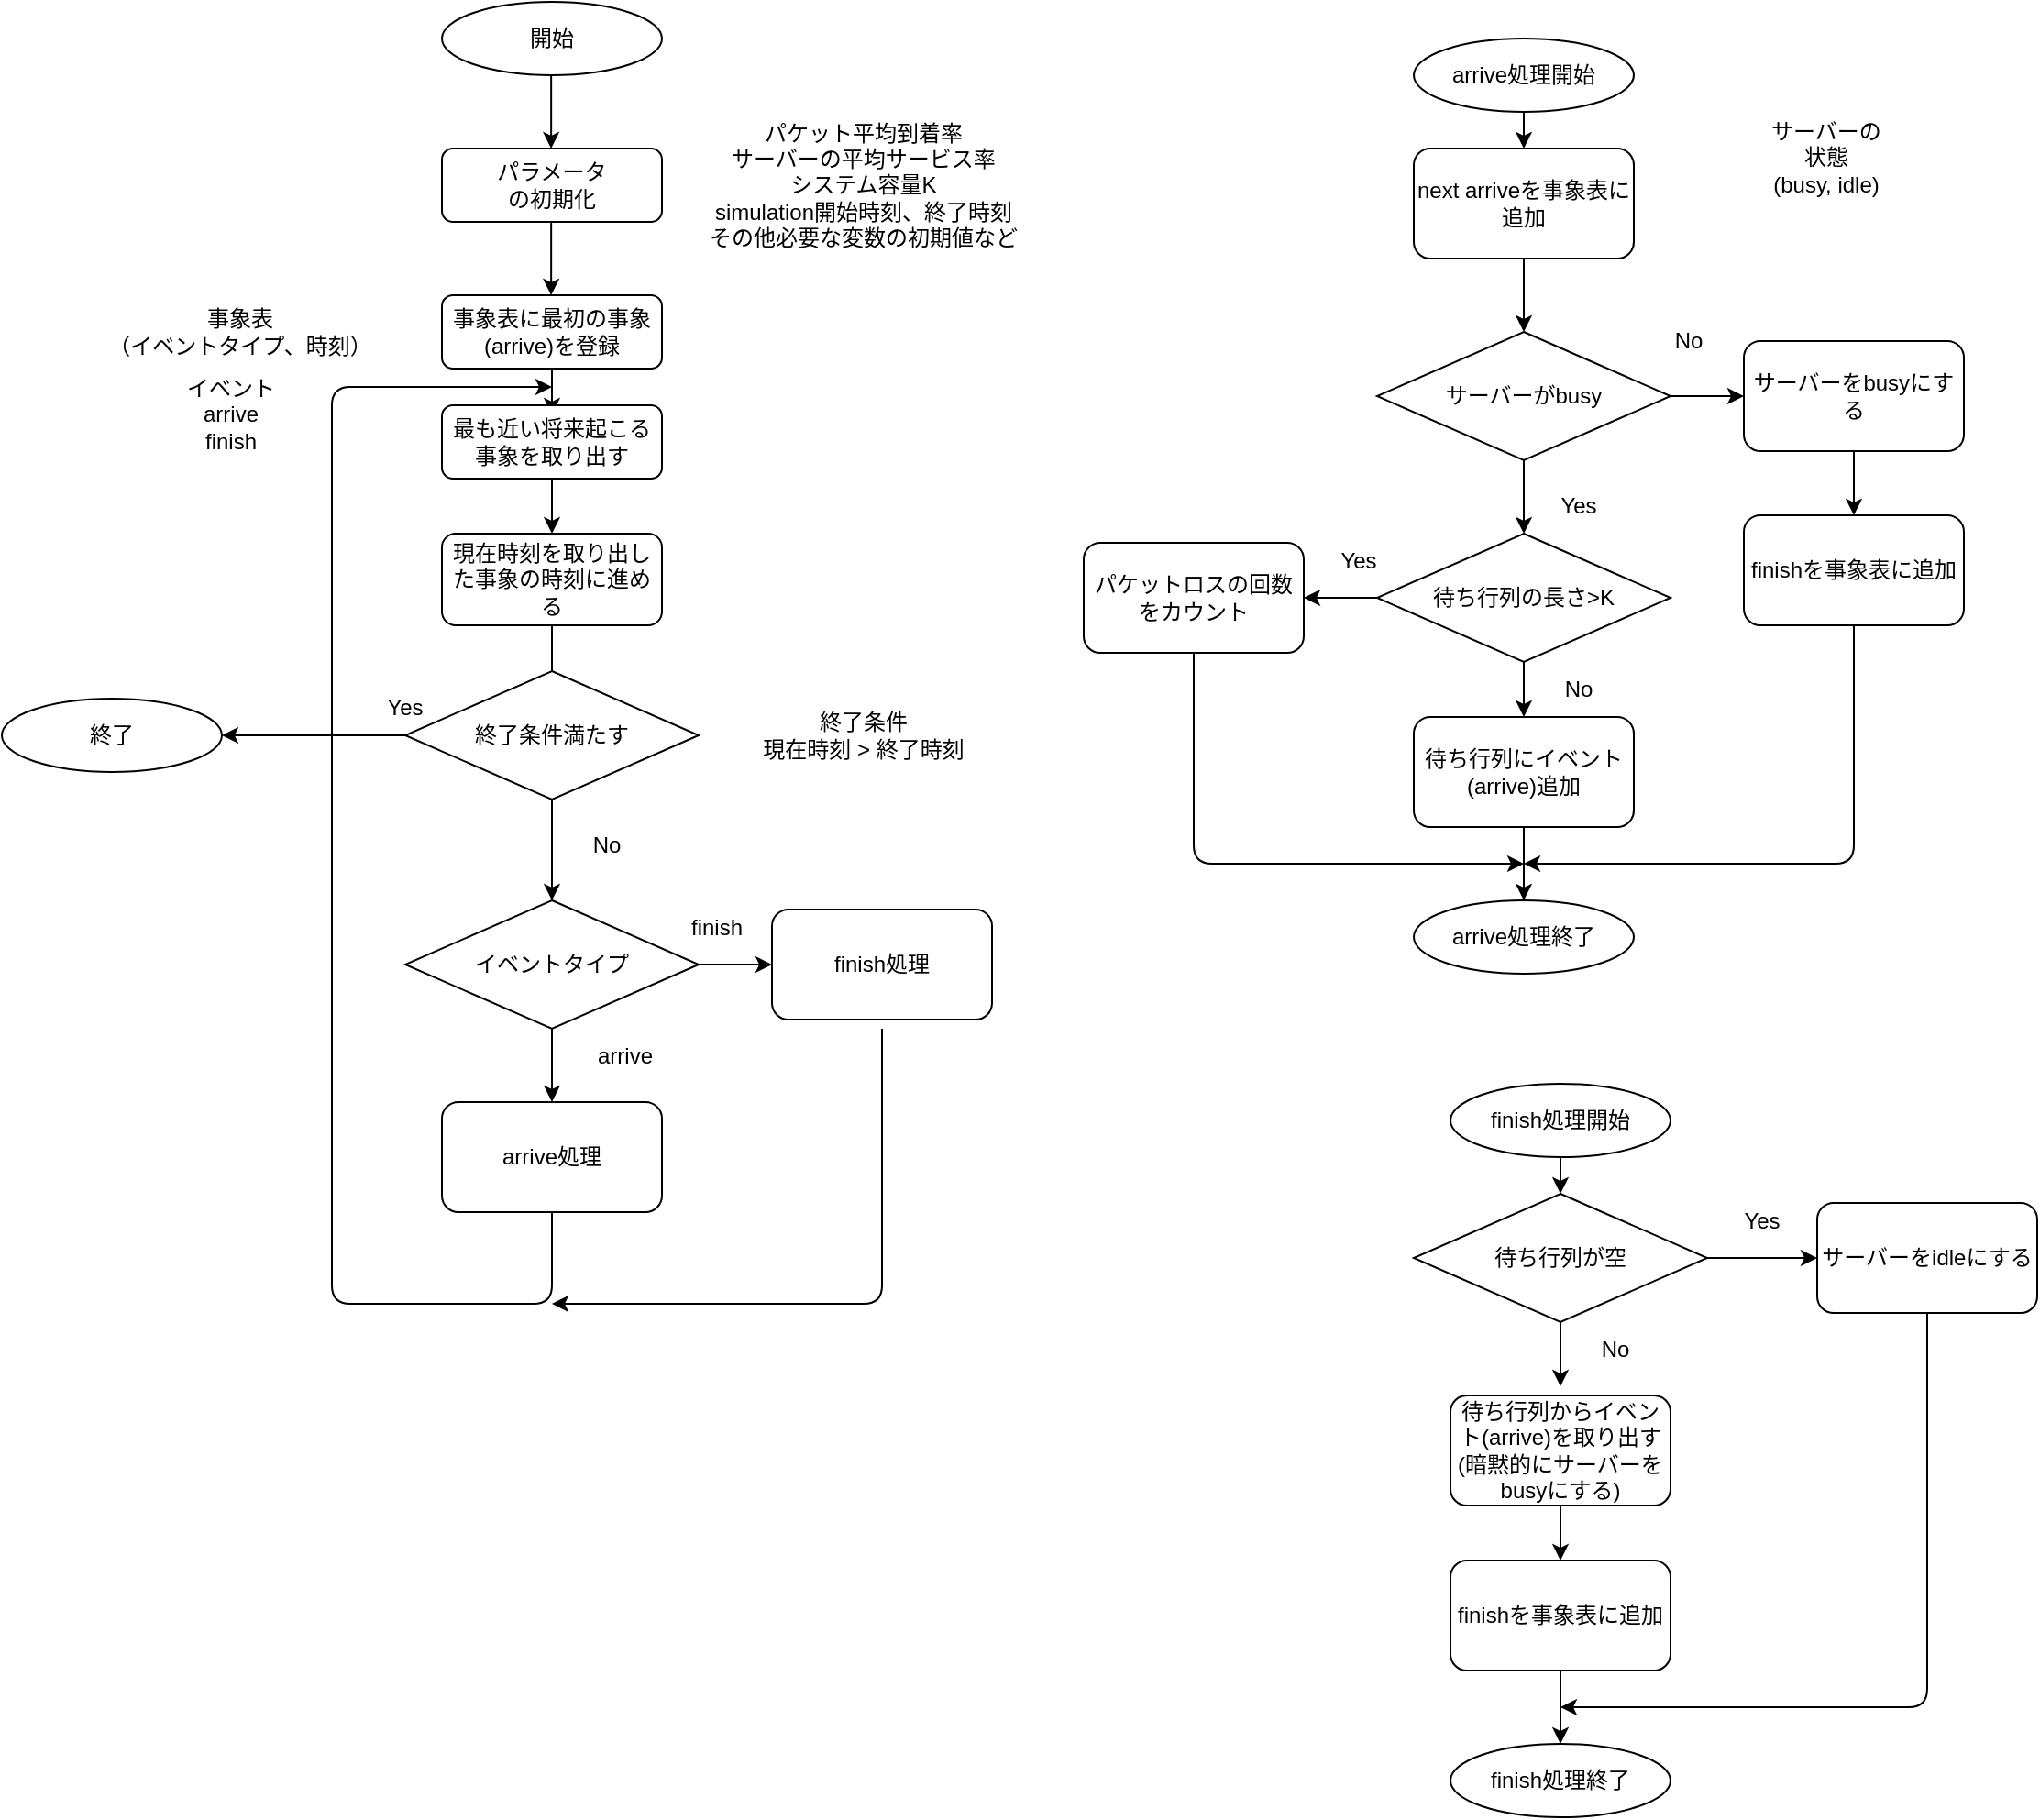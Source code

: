 <mxfile>
    <diagram id="95Ddbhb3OlrkEIl0QinA" name="Page-1">
        <mxGraphModel dx="1240" dy="1123" grid="1" gridSize="10" guides="1" tooltips="1" connect="1" arrows="1" fold="1" page="1" pageScale="1" pageWidth="850" pageHeight="1100" math="0" shadow="0">
            <root>
                <mxCell id="0"/>
                <mxCell id="1" parent="0"/>
                <mxCell id="27" value="開始" style="ellipse;whiteSpace=wrap;html=1;strokeColor=default;fillColor=default;" parent="1" vertex="1">
                    <mxGeometry x="520" y="120" width="120" height="40" as="geometry"/>
                </mxCell>
                <mxCell id="28" value="パラメータ&lt;br&gt;の初期化" style="rounded=1;whiteSpace=wrap;html=1;strokeColor=default;" parent="1" vertex="1">
                    <mxGeometry x="520" y="200" width="120" height="40" as="geometry"/>
                </mxCell>
                <mxCell id="31" value="" style="edgeStyle=none;html=1;strokeColor=default;" parent="1" source="29" edge="1">
                    <mxGeometry relative="1" as="geometry">
                        <mxPoint x="580" y="345" as="targetPoint"/>
                    </mxGeometry>
                </mxCell>
                <mxCell id="29" value="事象表に最初の事象(arrive)を登録" style="rounded=1;whiteSpace=wrap;html=1;strokeColor=default;" parent="1" vertex="1">
                    <mxGeometry x="520" y="280" width="120" height="40" as="geometry"/>
                </mxCell>
                <mxCell id="33" value="終了" style="ellipse;whiteSpace=wrap;html=1;fillColor=none;" parent="1" vertex="1">
                    <mxGeometry x="280" y="500" width="120" height="40" as="geometry"/>
                </mxCell>
                <mxCell id="51" value="" style="edgeStyle=none;html=1;strokeColor=default;" parent="1" edge="1">
                    <mxGeometry relative="1" as="geometry">
                        <mxPoint x="579.57" y="160" as="sourcePoint"/>
                        <mxPoint x="579.57" y="200.0" as="targetPoint"/>
                    </mxGeometry>
                </mxCell>
                <mxCell id="52" value="" style="edgeStyle=none;html=1;strokeColor=default;" parent="1" edge="1">
                    <mxGeometry relative="1" as="geometry">
                        <mxPoint x="579.57" y="240" as="sourcePoint"/>
                        <mxPoint x="579.57" y="280.0" as="targetPoint"/>
                    </mxGeometry>
                </mxCell>
                <mxCell id="59" value="サーバーの状態&lt;br&gt;(busy, idle)" style="text;html=1;align=center;verticalAlign=middle;whiteSpace=wrap;rounded=0;strokeColor=none;" parent="1" vertex="1">
                    <mxGeometry x="1240" y="190" width="70" height="30" as="geometry"/>
                </mxCell>
                <mxCell id="72" value="パケット平均到着率&lt;br&gt;サーバーの平均サービス率&lt;br&gt;システム容量K&lt;br&gt;simulation開始時刻、終了時刻&lt;br&gt;その他必要な変数の初期値など" style="text;html=1;align=center;verticalAlign=middle;whiteSpace=wrap;rounded=0;strokeColor=none;" parent="1" vertex="1">
                    <mxGeometry x="650" y="170" width="200" height="100" as="geometry"/>
                </mxCell>
                <mxCell id="74" value="イベント&lt;br&gt;arrive&lt;br&gt;finish" style="text;html=1;align=center;verticalAlign=middle;whiteSpace=wrap;rounded=0;strokeColor=none;" parent="1" vertex="1">
                    <mxGeometry x="360" y="325" width="90" height="40" as="geometry"/>
                </mxCell>
                <mxCell id="90" value="" style="edgeStyle=none;html=1;strokeColor=default;" parent="1" source="76" target="87" edge="1">
                    <mxGeometry relative="1" as="geometry"/>
                </mxCell>
                <mxCell id="76" value="最も近い将来起こる事象を取り出す" style="rounded=1;whiteSpace=wrap;html=1;strokeColor=default;" parent="1" vertex="1">
                    <mxGeometry x="520" y="340" width="120" height="40" as="geometry"/>
                </mxCell>
                <mxCell id="80" value="" style="edgeStyle=none;html=1;strokeColor=default;" parent="1" source="77" target="79" edge="1">
                    <mxGeometry relative="1" as="geometry"/>
                </mxCell>
                <mxCell id="178" value="" style="edgeStyle=none;html=1;strokeColor=default;" edge="1" parent="1" source="77" target="85">
                    <mxGeometry relative="1" as="geometry"/>
                </mxCell>
                <mxCell id="77" value="イベントタイプ" style="rhombus;whiteSpace=wrap;html=1;strokeColor=default;" parent="1" vertex="1">
                    <mxGeometry x="500" y="610" width="160" height="70" as="geometry"/>
                </mxCell>
                <mxCell id="79" value="arrive処理" style="rounded=1;whiteSpace=wrap;html=1;strokeColor=default;" parent="1" vertex="1">
                    <mxGeometry x="520" y="720" width="120" height="60" as="geometry"/>
                </mxCell>
                <mxCell id="82" value="finish" style="text;html=1;align=center;verticalAlign=middle;whiteSpace=wrap;rounded=0;strokeColor=none;" parent="1" vertex="1">
                    <mxGeometry x="640" y="610" width="60" height="30" as="geometry"/>
                </mxCell>
                <mxCell id="84" value="事象表&lt;br&gt;（イベントタイプ、時刻）" style="text;html=1;align=center;verticalAlign=middle;whiteSpace=wrap;rounded=0;strokeColor=none;" parent="1" vertex="1">
                    <mxGeometry x="320" y="280" width="180" height="40" as="geometry"/>
                </mxCell>
                <mxCell id="85" value="finish処理" style="rounded=1;whiteSpace=wrap;html=1;strokeColor=default;" parent="1" vertex="1">
                    <mxGeometry x="700" y="615" width="120" height="60" as="geometry"/>
                </mxCell>
                <mxCell id="91" value="" style="edgeStyle=none;html=1;entryX=0.5;entryY=0;entryDx=0;entryDy=0;strokeColor=default;" parent="1" source="87" target="77" edge="1">
                    <mxGeometry relative="1" as="geometry">
                        <mxPoint x="595.789" y="480" as="targetPoint"/>
                    </mxGeometry>
                </mxCell>
                <mxCell id="87" value="現在時刻を取り出した事象の時刻に進める" style="rounded=1;whiteSpace=wrap;html=1;strokeColor=default;" parent="1" vertex="1">
                    <mxGeometry x="520" y="410" width="120" height="50" as="geometry"/>
                </mxCell>
                <mxCell id="92" value="arrive" style="text;html=1;align=center;verticalAlign=middle;whiteSpace=wrap;rounded=0;strokeColor=none;" parent="1" vertex="1">
                    <mxGeometry x="590" y="680" width="60" height="30" as="geometry"/>
                </mxCell>
                <mxCell id="98" value="Yes" style="text;html=1;align=center;verticalAlign=middle;whiteSpace=wrap;rounded=0;strokeColor=none;" parent="1" vertex="1">
                    <mxGeometry x="470" y="490" width="60" height="30" as="geometry"/>
                </mxCell>
                <mxCell id="106" value="" style="edgeStyle=none;html=1;strokeColor=default;" parent="1" target="105" edge="1">
                    <mxGeometry relative="1" as="geometry">
                        <mxPoint x="1110" y="170" as="sourcePoint"/>
                    </mxGeometry>
                </mxCell>
                <mxCell id="108" value="" style="edgeStyle=none;html=1;strokeColor=default;" parent="1" source="105" target="107" edge="1">
                    <mxGeometry relative="1" as="geometry"/>
                </mxCell>
                <mxCell id="105" value="next arriveを事象表に追加" style="rounded=1;whiteSpace=wrap;html=1;strokeColor=default;" parent="1" vertex="1">
                    <mxGeometry x="1050" y="200" width="120" height="60" as="geometry"/>
                </mxCell>
                <mxCell id="115" value="" style="edgeStyle=none;html=1;strokeColor=default;" parent="1" source="107" target="112" edge="1">
                    <mxGeometry relative="1" as="geometry"/>
                </mxCell>
                <mxCell id="125" value="" style="edgeStyle=none;html=1;strokeColor=default;" parent="1" source="107" target="124" edge="1">
                    <mxGeometry relative="1" as="geometry"/>
                </mxCell>
                <mxCell id="107" value="サーバーがbusy" style="rhombus;whiteSpace=wrap;html=1;strokeColor=default;" parent="1" vertex="1">
                    <mxGeometry x="1030" y="300" width="160" height="70" as="geometry"/>
                </mxCell>
                <mxCell id="113" value="" style="edgeStyle=none;html=1;strokeColor=default;" parent="1" source="112" edge="1">
                    <mxGeometry relative="1" as="geometry">
                        <mxPoint x="990" y="445" as="targetPoint"/>
                    </mxGeometry>
                </mxCell>
                <mxCell id="119" value="" style="edgeStyle=none;html=1;strokeColor=default;" parent="1" source="112" target="118" edge="1">
                    <mxGeometry relative="1" as="geometry"/>
                </mxCell>
                <mxCell id="112" value="待ち行列の長さ&amp;gt;K" style="rhombus;whiteSpace=wrap;html=1;strokeColor=default;" parent="1" vertex="1">
                    <mxGeometry x="1030" y="410" width="160" height="70" as="geometry"/>
                </mxCell>
                <mxCell id="117" value="パケットロスの回数をカウント" style="rounded=1;whiteSpace=wrap;html=1;strokeColor=default;" parent="1" vertex="1">
                    <mxGeometry x="870" y="415" width="120" height="60" as="geometry"/>
                </mxCell>
                <mxCell id="131" value="" style="edgeStyle=none;html=1;strokeColor=default;" parent="1" source="118" target="130" edge="1">
                    <mxGeometry relative="1" as="geometry"/>
                </mxCell>
                <mxCell id="118" value="待ち行列にイベント(arrive)追加" style="rounded=1;whiteSpace=wrap;html=1;strokeColor=default;" parent="1" vertex="1">
                    <mxGeometry x="1050" y="510" width="120" height="60" as="geometry"/>
                </mxCell>
                <mxCell id="120" value="Yes" style="text;html=1;align=center;verticalAlign=middle;whiteSpace=wrap;rounded=0;strokeColor=none;" parent="1" vertex="1">
                    <mxGeometry x="990" y="410" width="60" height="30" as="geometry"/>
                </mxCell>
                <mxCell id="121" value="No" style="text;html=1;align=center;verticalAlign=middle;whiteSpace=wrap;rounded=0;strokeColor=none;" parent="1" vertex="1">
                    <mxGeometry x="1110" y="480" width="60" height="30" as="geometry"/>
                </mxCell>
                <mxCell id="122" value="Yes" style="text;html=1;align=center;verticalAlign=middle;whiteSpace=wrap;rounded=0;strokeColor=none;" parent="1" vertex="1">
                    <mxGeometry x="1110" y="380" width="60" height="30" as="geometry"/>
                </mxCell>
                <mxCell id="123" value="No" style="text;html=1;align=center;verticalAlign=middle;whiteSpace=wrap;rounded=0;strokeColor=none;" parent="1" vertex="1">
                    <mxGeometry x="1170" y="290" width="60" height="30" as="geometry"/>
                </mxCell>
                <mxCell id="127" value="" style="edgeStyle=none;html=1;strokeColor=default;" parent="1" source="124" target="126" edge="1">
                    <mxGeometry relative="1" as="geometry"/>
                </mxCell>
                <mxCell id="124" value="サーバーをbusyにする" style="rounded=1;whiteSpace=wrap;html=1;strokeColor=default;" parent="1" vertex="1">
                    <mxGeometry x="1230" y="305" width="120" height="60" as="geometry"/>
                </mxCell>
                <mxCell id="126" value="finishを事象表に追加" style="rounded=1;whiteSpace=wrap;html=1;strokeColor=default;" parent="1" vertex="1">
                    <mxGeometry x="1230" y="400" width="120" height="60" as="geometry"/>
                </mxCell>
                <mxCell id="129" value="arrive処理開始" style="ellipse;whiteSpace=wrap;html=1;strokeColor=default;" parent="1" vertex="1">
                    <mxGeometry x="1050" y="140" width="120" height="40" as="geometry"/>
                </mxCell>
                <mxCell id="130" value="arrive処理終了" style="ellipse;whiteSpace=wrap;html=1;strokeColor=default;" parent="1" vertex="1">
                    <mxGeometry x="1050" y="610" width="120" height="40" as="geometry"/>
                </mxCell>
                <mxCell id="132" value="" style="edgeStyle=none;html=1;exitX=0.5;exitY=1;exitDx=0;exitDy=0;strokeColor=default;" parent="1" source="117" edge="1">
                    <mxGeometry relative="1" as="geometry">
                        <mxPoint x="670" y="525" as="sourcePoint"/>
                        <mxPoint x="1110" y="590" as="targetPoint"/>
                        <Array as="points">
                            <mxPoint x="930" y="590"/>
                        </Array>
                    </mxGeometry>
                </mxCell>
                <mxCell id="133" value="" style="edgeStyle=none;html=1;exitX=0.5;exitY=1;exitDx=0;exitDy=0;strokeColor=default;" parent="1" edge="1">
                    <mxGeometry relative="1" as="geometry">
                        <mxPoint x="1290" y="460" as="sourcePoint"/>
                        <mxPoint x="1110" y="590" as="targetPoint"/>
                        <Array as="points">
                            <mxPoint x="1290" y="590"/>
                        </Array>
                    </mxGeometry>
                </mxCell>
                <mxCell id="135" value="" style="edgeStyle=none;html=1;strokeColor=default;" parent="1" edge="1">
                    <mxGeometry relative="1" as="geometry">
                        <mxPoint x="1130" y="740.0" as="sourcePoint"/>
                        <mxPoint x="1130" y="770" as="targetPoint"/>
                    </mxGeometry>
                </mxCell>
                <mxCell id="139" value="" style="edgeStyle=none;html=1;exitX=1;exitY=0.5;exitDx=0;exitDy=0;strokeColor=default;" parent="1" source="140" edge="1">
                    <mxGeometry relative="1" as="geometry">
                        <mxPoint x="1270" y="805" as="targetPoint"/>
                    </mxGeometry>
                </mxCell>
                <mxCell id="140" value="待ち行列が空" style="rhombus;whiteSpace=wrap;html=1;strokeColor=default;" parent="1" vertex="1">
                    <mxGeometry x="1050" y="770" width="160" height="70" as="geometry"/>
                </mxCell>
                <mxCell id="147" value="Yes" style="text;html=1;align=center;verticalAlign=middle;whiteSpace=wrap;rounded=0;strokeColor=none;" parent="1" vertex="1">
                    <mxGeometry x="1210" y="770" width="60" height="30" as="geometry"/>
                </mxCell>
                <mxCell id="148" value="No" style="text;html=1;align=center;verticalAlign=middle;whiteSpace=wrap;rounded=0;strokeColor=none;" parent="1" vertex="1">
                    <mxGeometry x="1130" y="840" width="60" height="30" as="geometry"/>
                </mxCell>
                <mxCell id="151" value="" style="edgeStyle=none;html=1;strokeColor=default;" parent="1" edge="1">
                    <mxGeometry relative="1" as="geometry">
                        <mxPoint x="1130" y="840" as="sourcePoint"/>
                        <mxPoint x="1130" y="875" as="targetPoint"/>
                    </mxGeometry>
                </mxCell>
                <mxCell id="154" value="finish処理開始" style="ellipse;whiteSpace=wrap;html=1;strokeColor=default;" parent="1" vertex="1">
                    <mxGeometry x="1070" y="710" width="120" height="40" as="geometry"/>
                </mxCell>
                <mxCell id="158" value="サーバーをidleにする" style="rounded=1;whiteSpace=wrap;html=1;strokeColor=default;" parent="1" vertex="1">
                    <mxGeometry x="1270" y="775" width="120" height="60" as="geometry"/>
                </mxCell>
                <mxCell id="170" value="" style="edgeStyle=none;html=1;strokeColor=default;" parent="1" source="159" edge="1">
                    <mxGeometry relative="1" as="geometry">
                        <mxPoint x="1130" y="970" as="targetPoint"/>
                    </mxGeometry>
                </mxCell>
                <mxCell id="159" value="待ち行列からイベント(arrive)を取り出す&lt;br&gt;(暗黙的にサーバーをbusyにする)" style="rounded=1;whiteSpace=wrap;html=1;strokeColor=default;" parent="1" vertex="1">
                    <mxGeometry x="1070" y="880" width="120" height="60" as="geometry"/>
                </mxCell>
                <mxCell id="164" value="finish処理終了" style="ellipse;whiteSpace=wrap;html=1;strokeColor=default;" parent="1" vertex="1">
                    <mxGeometry x="1070" y="1070" width="120" height="40" as="geometry"/>
                </mxCell>
                <mxCell id="169" value="" style="edgeStyle=none;html=1;exitX=0.5;exitY=1;exitDx=0;exitDy=0;strokeColor=default;" parent="1" source="172" edge="1">
                    <mxGeometry relative="1" as="geometry">
                        <mxPoint x="1130" y="1040" as="sourcePoint"/>
                        <mxPoint x="1130" y="1070" as="targetPoint"/>
                    </mxGeometry>
                </mxCell>
                <mxCell id="172" value="finishを事象表に追加" style="rounded=1;whiteSpace=wrap;html=1;strokeColor=default;" parent="1" vertex="1">
                    <mxGeometry x="1070" y="970" width="120" height="60" as="geometry"/>
                </mxCell>
                <mxCell id="173" value="" style="edgeStyle=none;html=1;exitX=0.5;exitY=1;exitDx=0;exitDy=0;strokeColor=default;" parent="1" source="158" edge="1">
                    <mxGeometry relative="1" as="geometry">
                        <mxPoint x="1300" y="470" as="sourcePoint"/>
                        <mxPoint x="1130" y="1050" as="targetPoint"/>
                        <Array as="points">
                            <mxPoint x="1330" y="1050"/>
                        </Array>
                    </mxGeometry>
                </mxCell>
                <mxCell id="174" value="終了条件&lt;br&gt;現在時刻 &amp;gt; 終了時刻" style="text;html=1;align=center;verticalAlign=middle;whiteSpace=wrap;rounded=0;strokeColor=none;" parent="1" vertex="1">
                    <mxGeometry x="680" y="500" width="140" height="40" as="geometry"/>
                </mxCell>
                <mxCell id="175" value="No" style="text;html=1;align=center;verticalAlign=middle;whiteSpace=wrap;rounded=0;strokeColor=none;" parent="1" vertex="1">
                    <mxGeometry x="580" y="560" width="60" height="40" as="geometry"/>
                </mxCell>
                <mxCell id="184" value="" style="edgeStyle=none;html=1;strokeColor=default;" edge="1" parent="1" source="177" target="33">
                    <mxGeometry relative="1" as="geometry"/>
                </mxCell>
                <mxCell id="177" value="終了条件満たす" style="rhombus;whiteSpace=wrap;html=1;strokeColor=default;" vertex="1" parent="1">
                    <mxGeometry x="500" y="485" width="160" height="70" as="geometry"/>
                </mxCell>
                <mxCell id="179" value="" style="endArrow=classic;html=1;exitX=0.5;exitY=1;exitDx=0;exitDy=0;strokeColor=default;" edge="1" parent="1" source="79">
                    <mxGeometry width="50" height="50" relative="1" as="geometry">
                        <mxPoint x="640" y="590" as="sourcePoint"/>
                        <mxPoint x="580" y="330" as="targetPoint"/>
                        <Array as="points">
                            <mxPoint x="580" y="830"/>
                            <mxPoint x="460" y="830"/>
                            <mxPoint x="460" y="330"/>
                        </Array>
                    </mxGeometry>
                </mxCell>
                <mxCell id="182" value="" style="endArrow=classic;html=1;strokeColor=default;" edge="1" parent="1">
                    <mxGeometry width="50" height="50" relative="1" as="geometry">
                        <mxPoint x="760" y="680" as="sourcePoint"/>
                        <mxPoint x="580" y="830" as="targetPoint"/>
                        <Array as="points">
                            <mxPoint x="760" y="830"/>
                        </Array>
                    </mxGeometry>
                </mxCell>
            </root>
        </mxGraphModel>
    </diagram>
</mxfile>